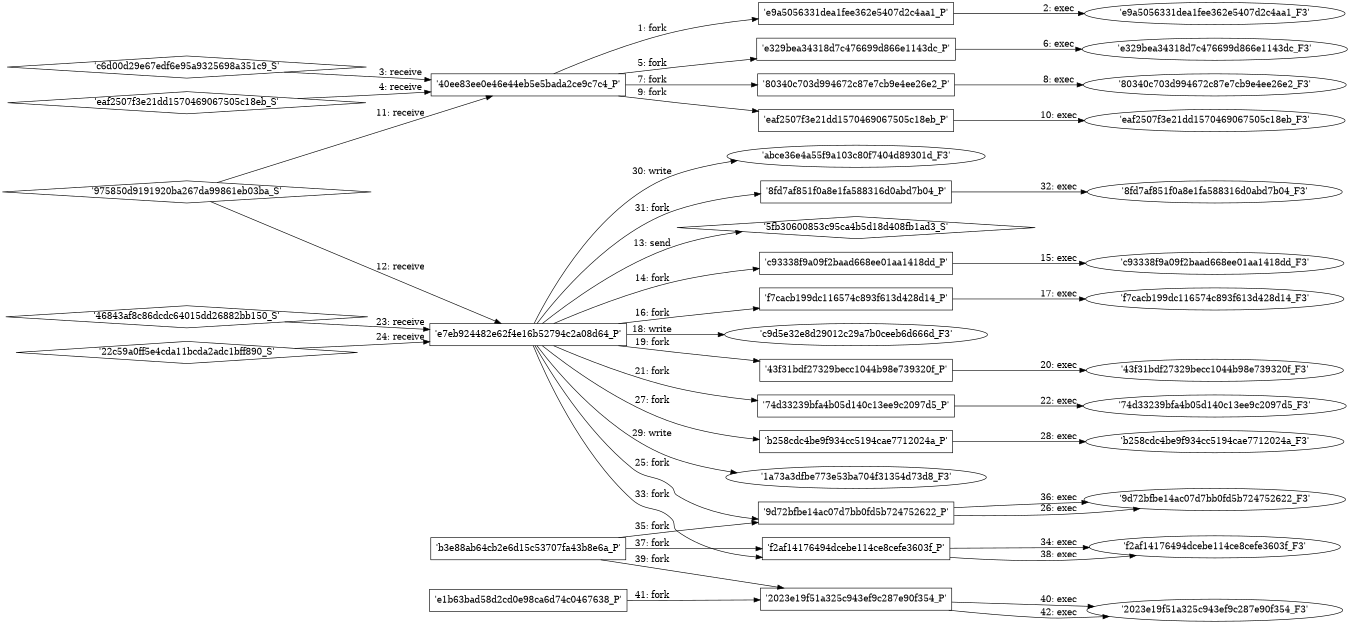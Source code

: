 digraph "D:\Learning\Paper\apt\基于CTI的攻击预警\Dataset\攻击图\ASGfromALLCTI\Back to Basics Worm Defense in the Ransomware Age.dot" {
rankdir="LR"
size="9"
fixedsize="false"
splines="true"
nodesep=0.3
ranksep=0
fontsize=10
overlap="scalexy"
engine= "neato"
	"'40ee83ee0e46e44eb5e5bada2ce9c7c4_P'" [node_type=Process shape=box]
	"'e9a5056331dea1fee362e5407d2c4aa1_P'" [node_type=Process shape=box]
	"'40ee83ee0e46e44eb5e5bada2ce9c7c4_P'" -> "'e9a5056331dea1fee362e5407d2c4aa1_P'" [label="1: fork"]
	"'e9a5056331dea1fee362e5407d2c4aa1_P'" [node_type=Process shape=box]
	"'e9a5056331dea1fee362e5407d2c4aa1_F3'" [node_type=File shape=ellipse]
	"'e9a5056331dea1fee362e5407d2c4aa1_P'" -> "'e9a5056331dea1fee362e5407d2c4aa1_F3'" [label="2: exec"]
	"'40ee83ee0e46e44eb5e5bada2ce9c7c4_P'" [node_type=Process shape=box]
	"'c6d00d29e67edf6e95a9325698a351c9_S'" [node_type=Socket shape=diamond]
	"'c6d00d29e67edf6e95a9325698a351c9_S'" -> "'40ee83ee0e46e44eb5e5bada2ce9c7c4_P'" [label="3: receive"]
	"'40ee83ee0e46e44eb5e5bada2ce9c7c4_P'" [node_type=Process shape=box]
	"'eaf2507f3e21dd1570469067505c18eb_S'" [node_type=Socket shape=diamond]
	"'eaf2507f3e21dd1570469067505c18eb_S'" -> "'40ee83ee0e46e44eb5e5bada2ce9c7c4_P'" [label="4: receive"]
	"'40ee83ee0e46e44eb5e5bada2ce9c7c4_P'" [node_type=Process shape=box]
	"'e329bea34318d7c476699d866e1143dc_P'" [node_type=Process shape=box]
	"'40ee83ee0e46e44eb5e5bada2ce9c7c4_P'" -> "'e329bea34318d7c476699d866e1143dc_P'" [label="5: fork"]
	"'e329bea34318d7c476699d866e1143dc_P'" [node_type=Process shape=box]
	"'e329bea34318d7c476699d866e1143dc_F3'" [node_type=File shape=ellipse]
	"'e329bea34318d7c476699d866e1143dc_P'" -> "'e329bea34318d7c476699d866e1143dc_F3'" [label="6: exec"]
	"'40ee83ee0e46e44eb5e5bada2ce9c7c4_P'" [node_type=Process shape=box]
	"'80340c703d994672c87e7cb9e4ee26e2_P'" [node_type=Process shape=box]
	"'40ee83ee0e46e44eb5e5bada2ce9c7c4_P'" -> "'80340c703d994672c87e7cb9e4ee26e2_P'" [label="7: fork"]
	"'80340c703d994672c87e7cb9e4ee26e2_P'" [node_type=Process shape=box]
	"'80340c703d994672c87e7cb9e4ee26e2_F3'" [node_type=File shape=ellipse]
	"'80340c703d994672c87e7cb9e4ee26e2_P'" -> "'80340c703d994672c87e7cb9e4ee26e2_F3'" [label="8: exec"]
	"'40ee83ee0e46e44eb5e5bada2ce9c7c4_P'" [node_type=Process shape=box]
	"'eaf2507f3e21dd1570469067505c18eb_P'" [node_type=Process shape=box]
	"'40ee83ee0e46e44eb5e5bada2ce9c7c4_P'" -> "'eaf2507f3e21dd1570469067505c18eb_P'" [label="9: fork"]
	"'eaf2507f3e21dd1570469067505c18eb_P'" [node_type=Process shape=box]
	"'eaf2507f3e21dd1570469067505c18eb_F3'" [node_type=File shape=ellipse]
	"'eaf2507f3e21dd1570469067505c18eb_P'" -> "'eaf2507f3e21dd1570469067505c18eb_F3'" [label="10: exec"]
	"'40ee83ee0e46e44eb5e5bada2ce9c7c4_P'" [node_type=Process shape=box]
	"'975850d9191920ba267da99861eb03ba_S'" [node_type=Socket shape=diamond]
	"'975850d9191920ba267da99861eb03ba_S'" -> "'40ee83ee0e46e44eb5e5bada2ce9c7c4_P'" [label="11: receive"]
	"'e7eb924482e62f4e16b52794c2a08d64_P'" [node_type=Process shape=box]
	"'975850d9191920ba267da99861eb03ba_S'" [node_type=Socket shape=diamond]
	"'975850d9191920ba267da99861eb03ba_S'" -> "'e7eb924482e62f4e16b52794c2a08d64_P'" [label="12: receive"]
	"'5fb30600853c95ca4b5d18d408fb1ad3_S'" [node_type=Socket shape=diamond]
	"'e7eb924482e62f4e16b52794c2a08d64_P'" [node_type=Process shape=box]
	"'e7eb924482e62f4e16b52794c2a08d64_P'" -> "'5fb30600853c95ca4b5d18d408fb1ad3_S'" [label="13: send"]
	"'e7eb924482e62f4e16b52794c2a08d64_P'" [node_type=Process shape=box]
	"'c93338f9a09f2baad668ee01aa1418dd_P'" [node_type=Process shape=box]
	"'e7eb924482e62f4e16b52794c2a08d64_P'" -> "'c93338f9a09f2baad668ee01aa1418dd_P'" [label="14: fork"]
	"'c93338f9a09f2baad668ee01aa1418dd_P'" [node_type=Process shape=box]
	"'c93338f9a09f2baad668ee01aa1418dd_F3'" [node_type=File shape=ellipse]
	"'c93338f9a09f2baad668ee01aa1418dd_P'" -> "'c93338f9a09f2baad668ee01aa1418dd_F3'" [label="15: exec"]
	"'e7eb924482e62f4e16b52794c2a08d64_P'" [node_type=Process shape=box]
	"'f7cacb199dc116574c893f613d428d14_P'" [node_type=Process shape=box]
	"'e7eb924482e62f4e16b52794c2a08d64_P'" -> "'f7cacb199dc116574c893f613d428d14_P'" [label="16: fork"]
	"'f7cacb199dc116574c893f613d428d14_P'" [node_type=Process shape=box]
	"'f7cacb199dc116574c893f613d428d14_F3'" [node_type=File shape=ellipse]
	"'f7cacb199dc116574c893f613d428d14_P'" -> "'f7cacb199dc116574c893f613d428d14_F3'" [label="17: exec"]
	"'c9d5e32e8d29012c29a7b0ceeb6d666d_F3'" [node_type=file shape=ellipse]
	"'e7eb924482e62f4e16b52794c2a08d64_P'" [node_type=Process shape=box]
	"'e7eb924482e62f4e16b52794c2a08d64_P'" -> "'c9d5e32e8d29012c29a7b0ceeb6d666d_F3'" [label="18: write"]
	"'e7eb924482e62f4e16b52794c2a08d64_P'" [node_type=Process shape=box]
	"'43f31bdf27329becc1044b98e739320f_P'" [node_type=Process shape=box]
	"'e7eb924482e62f4e16b52794c2a08d64_P'" -> "'43f31bdf27329becc1044b98e739320f_P'" [label="19: fork"]
	"'43f31bdf27329becc1044b98e739320f_P'" [node_type=Process shape=box]
	"'43f31bdf27329becc1044b98e739320f_F3'" [node_type=File shape=ellipse]
	"'43f31bdf27329becc1044b98e739320f_P'" -> "'43f31bdf27329becc1044b98e739320f_F3'" [label="20: exec"]
	"'e7eb924482e62f4e16b52794c2a08d64_P'" [node_type=Process shape=box]
	"'74d33239bfa4b05d140c13ee9c2097d5_P'" [node_type=Process shape=box]
	"'e7eb924482e62f4e16b52794c2a08d64_P'" -> "'74d33239bfa4b05d140c13ee9c2097d5_P'" [label="21: fork"]
	"'74d33239bfa4b05d140c13ee9c2097d5_P'" [node_type=Process shape=box]
	"'74d33239bfa4b05d140c13ee9c2097d5_F3'" [node_type=File shape=ellipse]
	"'74d33239bfa4b05d140c13ee9c2097d5_P'" -> "'74d33239bfa4b05d140c13ee9c2097d5_F3'" [label="22: exec"]
	"'e7eb924482e62f4e16b52794c2a08d64_P'" [node_type=Process shape=box]
	"'46843af8c86dcdc64015dd26882bb150_S'" [node_type=Socket shape=diamond]
	"'46843af8c86dcdc64015dd26882bb150_S'" -> "'e7eb924482e62f4e16b52794c2a08d64_P'" [label="23: receive"]
	"'e7eb924482e62f4e16b52794c2a08d64_P'" [node_type=Process shape=box]
	"'22c59a0ff5e4cda11bcda2adc1bff890_S'" [node_type=Socket shape=diamond]
	"'22c59a0ff5e4cda11bcda2adc1bff890_S'" -> "'e7eb924482e62f4e16b52794c2a08d64_P'" [label="24: receive"]
	"'e7eb924482e62f4e16b52794c2a08d64_P'" [node_type=Process shape=box]
	"'9d72bfbe14ac07d7bb0fd5b724752622_P'" [node_type=Process shape=box]
	"'e7eb924482e62f4e16b52794c2a08d64_P'" -> "'9d72bfbe14ac07d7bb0fd5b724752622_P'" [label="25: fork"]
	"'9d72bfbe14ac07d7bb0fd5b724752622_P'" [node_type=Process shape=box]
	"'9d72bfbe14ac07d7bb0fd5b724752622_F3'" [node_type=File shape=ellipse]
	"'9d72bfbe14ac07d7bb0fd5b724752622_P'" -> "'9d72bfbe14ac07d7bb0fd5b724752622_F3'" [label="26: exec"]
	"'e7eb924482e62f4e16b52794c2a08d64_P'" [node_type=Process shape=box]
	"'b258cdc4be9f934cc5194cae7712024a_P'" [node_type=Process shape=box]
	"'e7eb924482e62f4e16b52794c2a08d64_P'" -> "'b258cdc4be9f934cc5194cae7712024a_P'" [label="27: fork"]
	"'b258cdc4be9f934cc5194cae7712024a_P'" [node_type=Process shape=box]
	"'b258cdc4be9f934cc5194cae7712024a_F3'" [node_type=File shape=ellipse]
	"'b258cdc4be9f934cc5194cae7712024a_P'" -> "'b258cdc4be9f934cc5194cae7712024a_F3'" [label="28: exec"]
	"'1a73a3dfbe773e53ba704f31354d73d8_F3'" [node_type=file shape=ellipse]
	"'e7eb924482e62f4e16b52794c2a08d64_P'" [node_type=Process shape=box]
	"'e7eb924482e62f4e16b52794c2a08d64_P'" -> "'1a73a3dfbe773e53ba704f31354d73d8_F3'" [label="29: write"]
	"'abce36e4a55f9a103c80f7404d89301d_F3'" [node_type=file shape=ellipse]
	"'e7eb924482e62f4e16b52794c2a08d64_P'" [node_type=Process shape=box]
	"'e7eb924482e62f4e16b52794c2a08d64_P'" -> "'abce36e4a55f9a103c80f7404d89301d_F3'" [label="30: write"]
	"'e7eb924482e62f4e16b52794c2a08d64_P'" [node_type=Process shape=box]
	"'8fd7af851f0a8e1fa588316d0abd7b04_P'" [node_type=Process shape=box]
	"'e7eb924482e62f4e16b52794c2a08d64_P'" -> "'8fd7af851f0a8e1fa588316d0abd7b04_P'" [label="31: fork"]
	"'8fd7af851f0a8e1fa588316d0abd7b04_P'" [node_type=Process shape=box]
	"'8fd7af851f0a8e1fa588316d0abd7b04_F3'" [node_type=File shape=ellipse]
	"'8fd7af851f0a8e1fa588316d0abd7b04_P'" -> "'8fd7af851f0a8e1fa588316d0abd7b04_F3'" [label="32: exec"]
	"'e7eb924482e62f4e16b52794c2a08d64_P'" [node_type=Process shape=box]
	"'f2af14176494dcebe114ce8cefe3603f_P'" [node_type=Process shape=box]
	"'e7eb924482e62f4e16b52794c2a08d64_P'" -> "'f2af14176494dcebe114ce8cefe3603f_P'" [label="33: fork"]
	"'f2af14176494dcebe114ce8cefe3603f_P'" [node_type=Process shape=box]
	"'f2af14176494dcebe114ce8cefe3603f_F3'" [node_type=File shape=ellipse]
	"'f2af14176494dcebe114ce8cefe3603f_P'" -> "'f2af14176494dcebe114ce8cefe3603f_F3'" [label="34: exec"]
	"'b3e88ab64cb2e6d15c53707fa43b8e6a_P'" [node_type=Process shape=box]
	"'9d72bfbe14ac07d7bb0fd5b724752622_P'" [node_type=Process shape=box]
	"'b3e88ab64cb2e6d15c53707fa43b8e6a_P'" -> "'9d72bfbe14ac07d7bb0fd5b724752622_P'" [label="35: fork"]
	"'9d72bfbe14ac07d7bb0fd5b724752622_P'" [node_type=Process shape=box]
	"'9d72bfbe14ac07d7bb0fd5b724752622_F3'" [node_type=File shape=ellipse]
	"'9d72bfbe14ac07d7bb0fd5b724752622_P'" -> "'9d72bfbe14ac07d7bb0fd5b724752622_F3'" [label="36: exec"]
	"'b3e88ab64cb2e6d15c53707fa43b8e6a_P'" [node_type=Process shape=box]
	"'f2af14176494dcebe114ce8cefe3603f_P'" [node_type=Process shape=box]
	"'b3e88ab64cb2e6d15c53707fa43b8e6a_P'" -> "'f2af14176494dcebe114ce8cefe3603f_P'" [label="37: fork"]
	"'f2af14176494dcebe114ce8cefe3603f_P'" [node_type=Process shape=box]
	"'f2af14176494dcebe114ce8cefe3603f_F3'" [node_type=File shape=ellipse]
	"'f2af14176494dcebe114ce8cefe3603f_P'" -> "'f2af14176494dcebe114ce8cefe3603f_F3'" [label="38: exec"]
	"'b3e88ab64cb2e6d15c53707fa43b8e6a_P'" [node_type=Process shape=box]
	"'2023e19f51a325c943ef9c287e90f354_P'" [node_type=Process shape=box]
	"'b3e88ab64cb2e6d15c53707fa43b8e6a_P'" -> "'2023e19f51a325c943ef9c287e90f354_P'" [label="39: fork"]
	"'2023e19f51a325c943ef9c287e90f354_P'" [node_type=Process shape=box]
	"'2023e19f51a325c943ef9c287e90f354_F3'" [node_type=File shape=ellipse]
	"'2023e19f51a325c943ef9c287e90f354_P'" -> "'2023e19f51a325c943ef9c287e90f354_F3'" [label="40: exec"]
	"'e1b63bad58d2cd0e98ca6d74c0467638_P'" [node_type=Process shape=box]
	"'2023e19f51a325c943ef9c287e90f354_P'" [node_type=Process shape=box]
	"'e1b63bad58d2cd0e98ca6d74c0467638_P'" -> "'2023e19f51a325c943ef9c287e90f354_P'" [label="41: fork"]
	"'2023e19f51a325c943ef9c287e90f354_P'" [node_type=Process shape=box]
	"'2023e19f51a325c943ef9c287e90f354_F3'" [node_type=File shape=ellipse]
	"'2023e19f51a325c943ef9c287e90f354_P'" -> "'2023e19f51a325c943ef9c287e90f354_F3'" [label="42: exec"]
}
